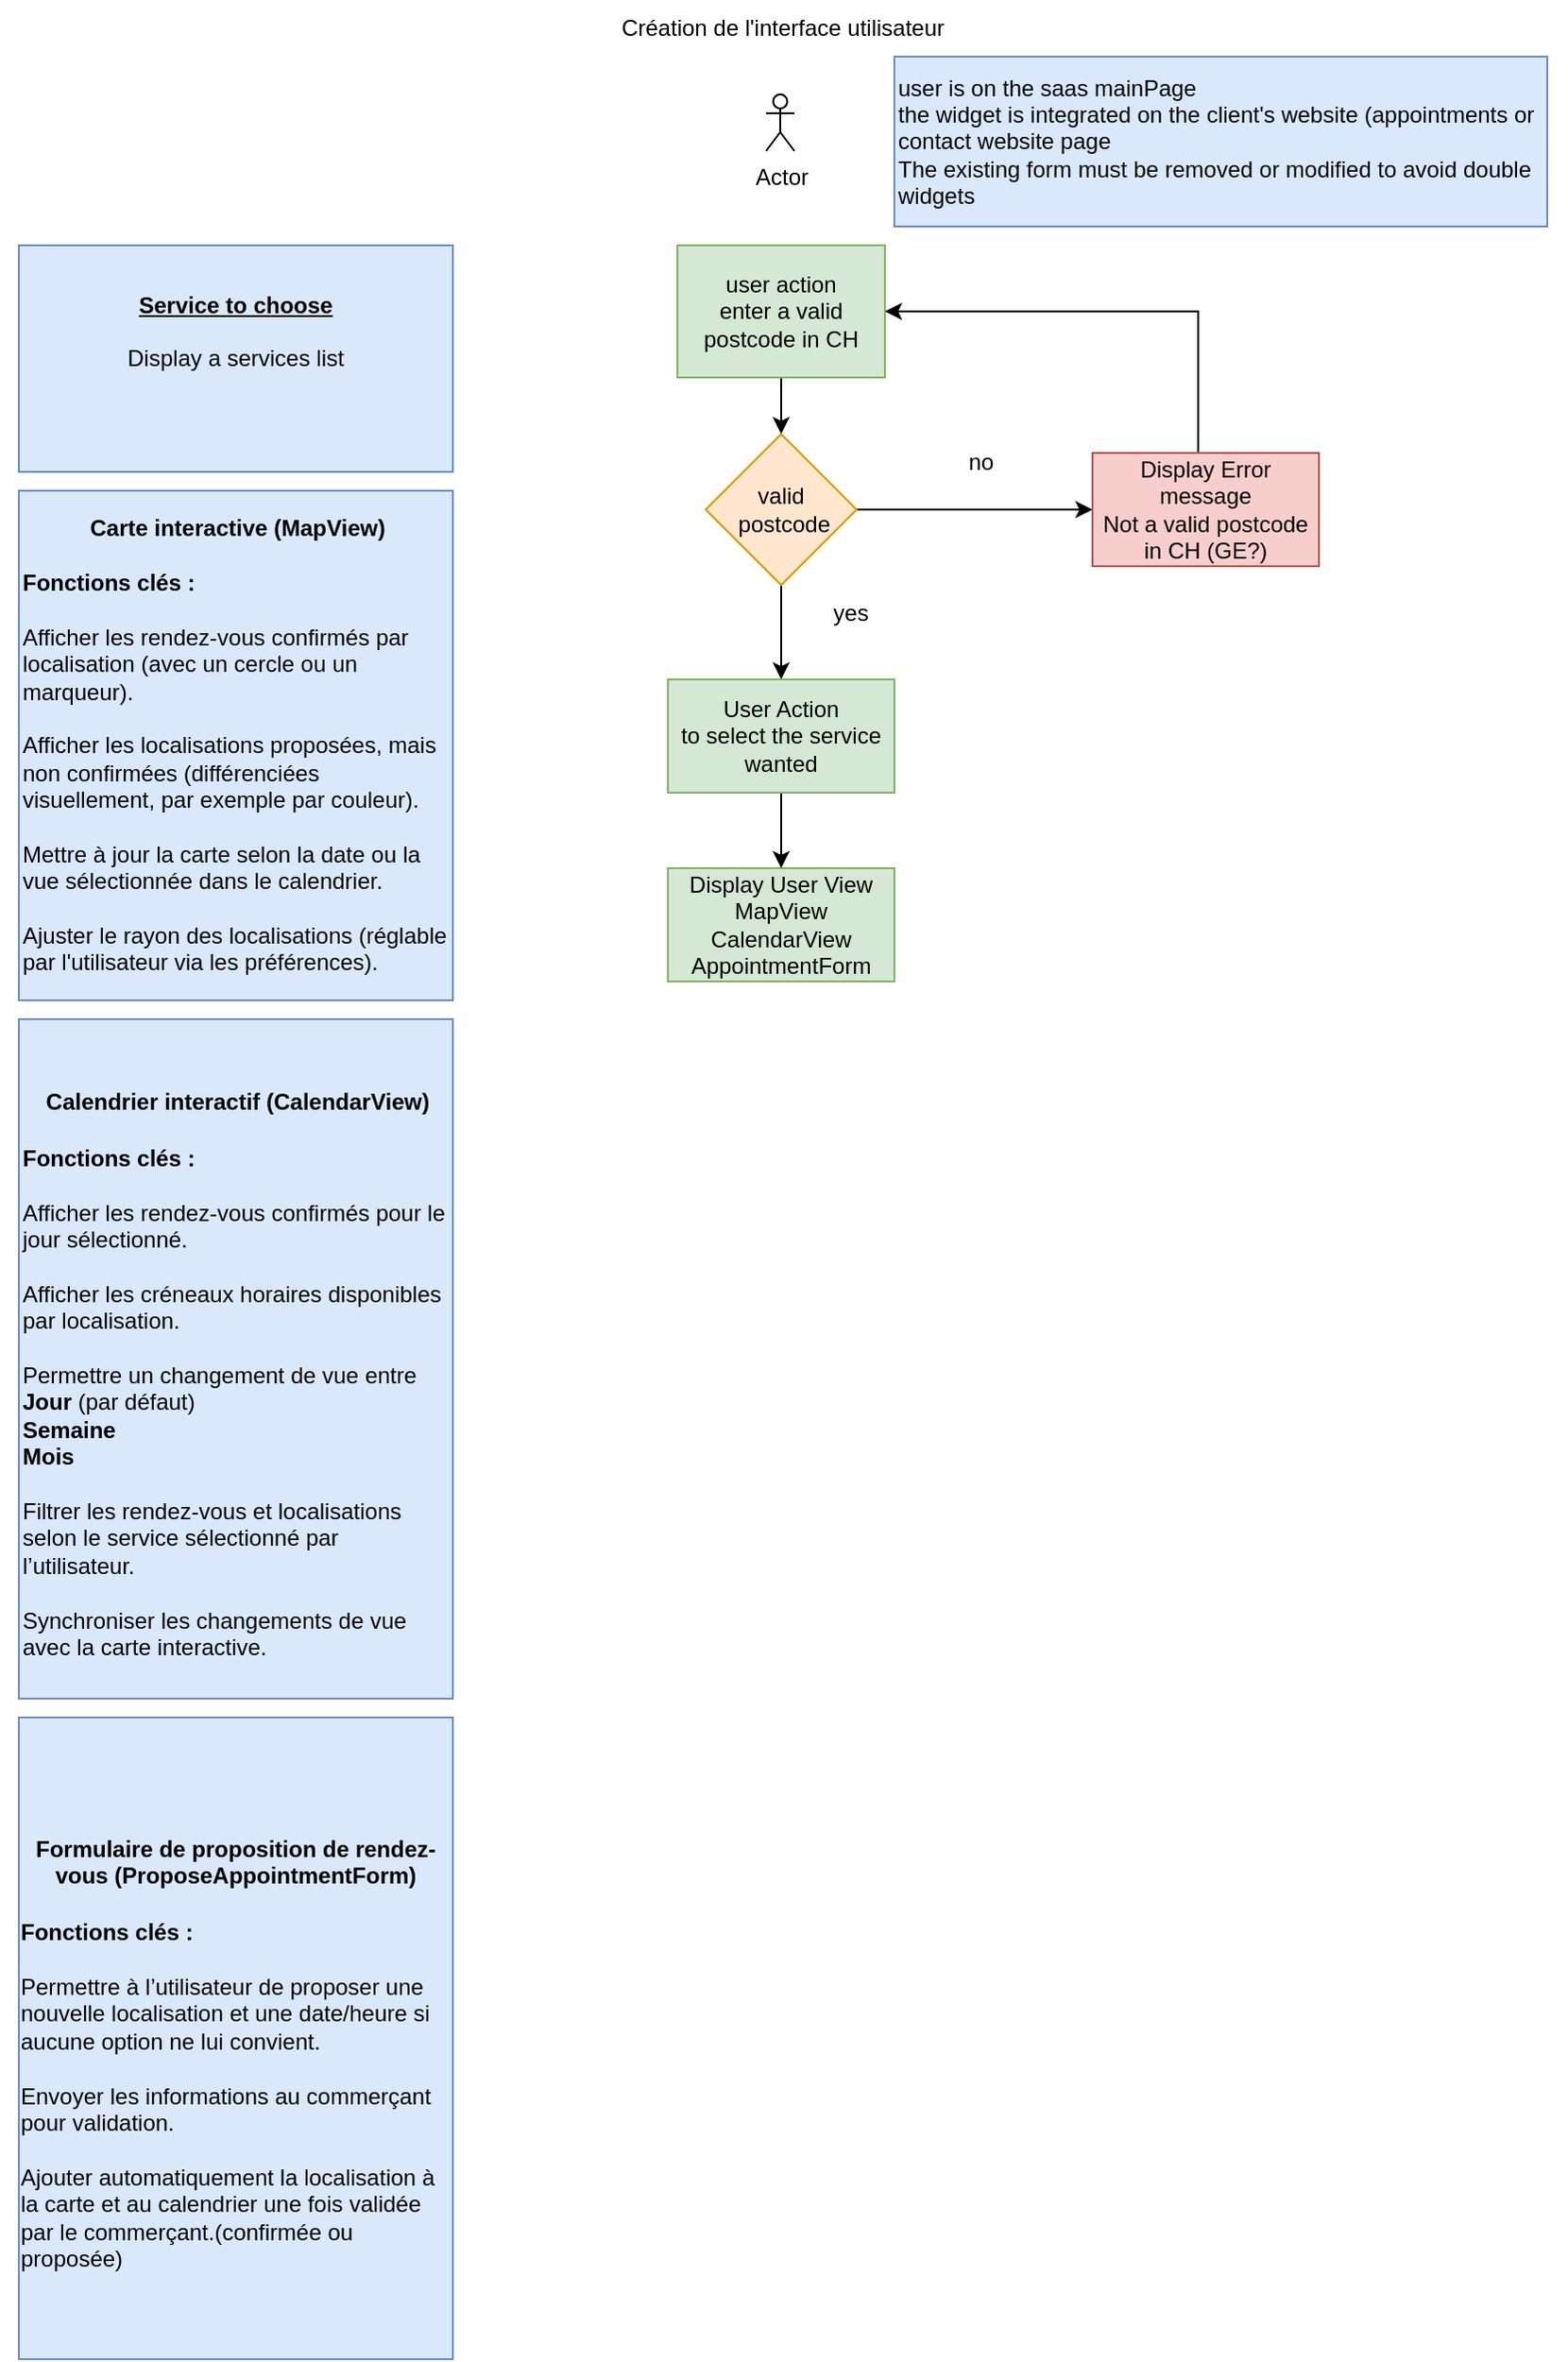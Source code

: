 <mxfile version="24.8.3" pages="2">
  <diagram name="Page-1" id="61cz8CHmRv7663_EVyxC">
    <mxGraphModel dx="1170" dy="1049" grid="1" gridSize="10" guides="1" tooltips="1" connect="1" arrows="1" fold="1" page="1" pageScale="1" pageWidth="827" pageHeight="1169" math="0" shadow="0">
      <root>
        <mxCell id="0" />
        <mxCell id="1" parent="0" />
        <mxCell id="LNqb5LaYsdVi2xkR0rdf-2" value="Création de l&#39;interface utilisateur" style="text;html=1;align=center;verticalAlign=middle;whiteSpace=wrap;rounded=0;" vertex="1" parent="1">
          <mxGeometry y="30" width="830" height="30" as="geometry" />
        </mxCell>
        <mxCell id="e5xcE8FNcw1IygjeuWAt-2" value="Actor" style="shape=umlActor;verticalLabelPosition=bottom;verticalAlign=top;html=1;outlineConnect=0;" vertex="1" parent="1">
          <mxGeometry x="406" y="80" width="15" height="30" as="geometry" />
        </mxCell>
        <mxCell id="e5xcE8FNcw1IygjeuWAt-4" value="user is on the saas mainPage&lt;div&gt;the widget is integrated on the client&#39;s website (appointments or contact website page&lt;/div&gt;&lt;div&gt;The existing form must be removed or modified to avoid double widgets&lt;/div&gt;" style="text;html=1;align=left;verticalAlign=middle;whiteSpace=wrap;rounded=0;fillColor=#dae8fc;strokeColor=#6c8ebf;" vertex="1" parent="1">
          <mxGeometry x="474" y="60" width="346" height="90" as="geometry" />
        </mxCell>
        <mxCell id="e5xcE8FNcw1IygjeuWAt-10" style="edgeStyle=orthogonalEdgeStyle;rounded=0;orthogonalLoop=1;jettySize=auto;html=1;exitX=0.5;exitY=1;exitDx=0;exitDy=0;entryX=0.5;entryY=0;entryDx=0;entryDy=0;" edge="1" parent="1" source="e5xcE8FNcw1IygjeuWAt-5" target="e5xcE8FNcw1IygjeuWAt-8">
          <mxGeometry relative="1" as="geometry" />
        </mxCell>
        <mxCell id="e5xcE8FNcw1IygjeuWAt-5" value="user action&lt;div&gt;enter a valid postcode in CH&lt;/div&gt;" style="text;html=1;align=center;verticalAlign=middle;whiteSpace=wrap;rounded=0;fillColor=#d5e8d4;strokeColor=#82b366;" vertex="1" parent="1">
          <mxGeometry x="359" y="160" width="110" height="70" as="geometry" />
        </mxCell>
        <mxCell id="e5xcE8FNcw1IygjeuWAt-19" style="edgeStyle=orthogonalEdgeStyle;rounded=0;orthogonalLoop=1;jettySize=auto;html=1;exitX=1;exitY=0.5;exitDx=0;exitDy=0;entryX=0;entryY=0.5;entryDx=0;entryDy=0;" edge="1" parent="1" source="e5xcE8FNcw1IygjeuWAt-8" target="e5xcE8FNcw1IygjeuWAt-15">
          <mxGeometry relative="1" as="geometry" />
        </mxCell>
        <mxCell id="e5xcE8FNcw1IygjeuWAt-25" value="" style="edgeStyle=orthogonalEdgeStyle;rounded=0;orthogonalLoop=1;jettySize=auto;html=1;" edge="1" parent="1" source="e5xcE8FNcw1IygjeuWAt-8" target="e5xcE8FNcw1IygjeuWAt-24">
          <mxGeometry relative="1" as="geometry" />
        </mxCell>
        <mxCell id="e5xcE8FNcw1IygjeuWAt-8" value="valid&lt;div&gt;&lt;span style=&quot;background-color: initial;&quot;&gt;&amp;nbsp;postcode&lt;/span&gt;&lt;/div&gt;" style="rhombus;whiteSpace=wrap;html=1;fillColor=#ffe6cc;strokeColor=#d79b00;" vertex="1" parent="1">
          <mxGeometry x="374" y="260" width="80" height="80" as="geometry" />
        </mxCell>
        <mxCell id="e5xcE8FNcw1IygjeuWAt-11" value="Display User View&lt;div&gt;MapView&lt;/div&gt;&lt;div&gt;CalendarView&lt;/div&gt;&lt;div&gt;AppointmentForm&lt;/div&gt;" style="whiteSpace=wrap;html=1;fillColor=#d5e8d4;strokeColor=#82b366;" vertex="1" parent="1">
          <mxGeometry x="354" y="490" width="120" height="60" as="geometry" />
        </mxCell>
        <mxCell id="e5xcE8FNcw1IygjeuWAt-13" value="yes" style="text;html=1;align=center;verticalAlign=middle;whiteSpace=wrap;rounded=0;" vertex="1" parent="1">
          <mxGeometry x="421" y="340" width="60" height="30" as="geometry" />
        </mxCell>
        <mxCell id="e5xcE8FNcw1IygjeuWAt-14" value="no" style="text;html=1;align=center;verticalAlign=middle;whiteSpace=wrap;rounded=0;" vertex="1" parent="1">
          <mxGeometry x="490" y="260" width="60" height="30" as="geometry" />
        </mxCell>
        <mxCell id="e5xcE8FNcw1IygjeuWAt-17" style="edgeStyle=orthogonalEdgeStyle;rounded=0;orthogonalLoop=1;jettySize=auto;html=1;" edge="1" parent="1" target="e5xcE8FNcw1IygjeuWAt-5">
          <mxGeometry relative="1" as="geometry">
            <mxPoint x="635" y="270" as="sourcePoint" />
            <mxPoint x="474" y="195" as="targetPoint" />
            <Array as="points">
              <mxPoint x="635" y="195" />
            </Array>
          </mxGeometry>
        </mxCell>
        <mxCell id="e5xcE8FNcw1IygjeuWAt-15" value="Display Error message&lt;div&gt;Not a valid postcode in CH (GE?)&lt;/div&gt;" style="whiteSpace=wrap;html=1;fillColor=#f8cecc;strokeColor=#b85450;" vertex="1" parent="1">
          <mxGeometry x="579" y="270" width="120" height="60" as="geometry" />
        </mxCell>
        <mxCell id="e5xcE8FNcw1IygjeuWAt-23" value="&lt;br&gt;&lt;h4&gt;&lt;strong&gt;Formulaire de proposition de rendez-vous (ProposeAppointmentForm)&lt;/strong&gt;&lt;/h4&gt;&lt;strong style=&quot;background-color: initial;&quot;&gt;&lt;div style=&quot;text-align: left;&quot;&gt;&lt;strong style=&quot;background-color: initial;&quot;&gt;Fonctions clés :&lt;/strong&gt;&lt;/div&gt;&lt;div style=&quot;text-align: left;&quot;&gt;&lt;strong style=&quot;background-color: initial;&quot;&gt;&lt;br&gt;&lt;/strong&gt;&lt;/div&gt;&lt;div style=&quot;text-align: left;&quot;&gt;&lt;span style=&quot;background-color: initial; font-weight: normal;&quot;&gt;Permettre à l’utilisateur de proposer une nouvelle localisation et une date/heure si aucune option ne lui convient.&lt;/span&gt;&lt;/div&gt;&lt;div style=&quot;text-align: left;&quot;&gt;&lt;span style=&quot;background-color: initial; font-weight: normal;&quot;&gt;&lt;br&gt;&lt;/span&gt;&lt;/div&gt;&lt;/strong&gt;&lt;span style=&quot;background-color: initial;&quot;&gt;&lt;div style=&quot;text-align: left;&quot;&gt;&lt;span style=&quot;background-color: initial;&quot;&gt;Envoyer les informations au commerçant pour validation.&lt;/span&gt;&lt;/div&gt;&lt;div style=&quot;text-align: left;&quot;&gt;&lt;span style=&quot;background-color: initial;&quot;&gt;&lt;br&gt;&lt;/span&gt;&lt;/div&gt;&lt;/span&gt;&lt;span style=&quot;background-color: initial;&quot;&gt;&lt;div style=&quot;text-align: left;&quot;&gt;&lt;span style=&quot;background-color: initial;&quot;&gt;Ajouter automatiquement la localisation à la carte et au calendrier une fois validée par le commerçant.(confirmée ou proposée)&lt;/span&gt;&lt;/div&gt;&lt;/span&gt;&lt;div style=&quot;text-align: left;&quot;&gt;&lt;br&gt;&lt;/div&gt;" style="text;html=1;align=center;verticalAlign=middle;whiteSpace=wrap;rounded=0;fillColor=#dae8fc;strokeColor=#6c8ebf;" vertex="1" parent="1">
          <mxGeometry x="10" y="940" width="230" height="340" as="geometry" />
        </mxCell>
        <mxCell id="e5xcE8FNcw1IygjeuWAt-27" value="" style="edgeStyle=orthogonalEdgeStyle;rounded=0;orthogonalLoop=1;jettySize=auto;html=1;" edge="1" parent="1" source="e5xcE8FNcw1IygjeuWAt-24" target="e5xcE8FNcw1IygjeuWAt-11">
          <mxGeometry relative="1" as="geometry" />
        </mxCell>
        <mxCell id="e5xcE8FNcw1IygjeuWAt-24" value="User Action&lt;div&gt;to select the service wanted&lt;/div&gt;" style="whiteSpace=wrap;html=1;fillColor=#d5e8d4;strokeColor=#82b366;" vertex="1" parent="1">
          <mxGeometry x="354" y="390" width="120" height="60" as="geometry" />
        </mxCell>
        <mxCell id="e5xcE8FNcw1IygjeuWAt-26" value="&lt;b&gt;&lt;u&gt;Service to choose&lt;/u&gt;&lt;/b&gt;&lt;br&gt;&lt;div&gt;&lt;br&gt;&lt;/div&gt;&lt;div&gt;Display a services list&lt;/div&gt;&lt;div&gt;&lt;br&gt;&lt;/div&gt;&lt;div&gt;&lt;br&gt;&lt;/div&gt;" style="text;html=1;align=center;verticalAlign=middle;whiteSpace=wrap;rounded=0;fillColor=#dae8fc;strokeColor=#6c8ebf;" vertex="1" parent="1">
          <mxGeometry x="10" y="160" width="230" height="120" as="geometry" />
        </mxCell>
        <mxCell id="e5xcE8FNcw1IygjeuWAt-28" value="&lt;div style=&quot;text-align: center;&quot;&gt;&lt;strong style=&quot;background-color: initial;&quot;&gt;Carte interactive (MapView)&lt;/strong&gt;&lt;/div&gt;&lt;div style=&quot;text-align: center;&quot;&gt;&lt;strong style=&quot;background-color: initial;&quot;&gt;&lt;br&gt;&lt;/strong&gt;&lt;/div&gt;&lt;strong style=&quot;background-color: initial;&quot;&gt;Fonctions clés :&lt;/strong&gt;&lt;div&gt;&lt;b&gt;&lt;br&gt;&lt;/b&gt;&lt;div&gt;&lt;span style=&quot;background-color: initial;&quot;&gt;Afficher les rendez-vous confirmés par localisation (avec un cercle ou un marqueur).&lt;/span&gt;&lt;/div&gt;&lt;div&gt;&lt;br&gt;&lt;span style=&quot;background-color: initial;&quot;&gt;Afficher les localisations proposées, mais non confirmées (différenciées visuellement, par exemple par couleur).&lt;/span&gt;&lt;/div&gt;&lt;div&gt;&lt;br&gt;&lt;span style=&quot;background-color: initial;&quot;&gt;Mettre à jour la carte selon la date ou la vue sélectionnée dans le calendrier.&lt;/span&gt;&lt;/div&gt;&lt;div&gt;&lt;br&gt;&lt;span style=&quot;background-color: initial;&quot;&gt;Ajuster le rayon des localisations (réglable par l&#39;utilisateur via les préférences).&lt;/span&gt;&lt;/div&gt;&lt;/div&gt;" style="text;html=1;align=left;verticalAlign=middle;whiteSpace=wrap;rounded=0;fillColor=#dae8fc;strokeColor=#6c8ebf;" vertex="1" parent="1">
          <mxGeometry x="10" y="290" width="230" height="270" as="geometry" />
        </mxCell>
        <mxCell id="e5xcE8FNcw1IygjeuWAt-29" value="&lt;div style=&quot;&quot;&gt;&lt;h4 style=&quot;text-align: center;&quot;&gt;&lt;strong&gt;Calendrier interactif (CalendarView)&lt;/strong&gt;&lt;/h4&gt;&lt;strong style=&quot;background-color: initial;&quot;&gt;Fonctions clés :&lt;/strong&gt;&lt;/div&gt;&lt;div style=&quot;&quot;&gt;&lt;strong style=&quot;background-color: initial;&quot;&gt;&lt;br&gt;&lt;/strong&gt;&lt;/div&gt;&lt;div style=&quot;&quot;&gt;&lt;span style=&quot;background-color: initial;&quot;&gt;Afficher les rendez-vous confirmés pour le jour sélectionné.&lt;/span&gt;&lt;/div&gt;&lt;div style=&quot;&quot;&gt;&lt;br&gt;&lt;span style=&quot;background-color: initial;&quot;&gt;Afficher les créneaux horaires disponibles par localisation.&lt;/span&gt;&lt;/div&gt;&lt;div style=&quot;&quot;&gt;&lt;br&gt;&lt;span style=&quot;background-color: initial;&quot;&gt;Permettre un changement de vue entre &lt;/span&gt;&lt;strong style=&quot;background-color: initial;&quot;&gt;Jour&lt;/strong&gt;&lt;span style=&quot;background-color: initial;&quot;&gt; (par défaut)&lt;/span&gt;&lt;br&gt;&lt;strong style=&quot;background-color: initial;&quot;&gt;Semaine&lt;/strong&gt;&lt;br&gt;&lt;strong style=&quot;background-color: initial;&quot;&gt;Mois&lt;/strong&gt;&lt;/div&gt;&lt;div style=&quot;&quot;&gt;&lt;b&gt;&lt;br&gt;&lt;/b&gt;&lt;span style=&quot;background-color: initial;&quot;&gt;Filtrer les rendez-vous et localisations selon le service sélectionné par l’utilisateur.&lt;/span&gt;&lt;/div&gt;&lt;div style=&quot;&quot;&gt;&lt;br&gt;&lt;span style=&quot;background-color: initial;&quot;&gt;Synchroniser les changements de vue avec la carte interactive.&lt;/span&gt;&lt;/div&gt;" style="text;html=1;align=left;verticalAlign=middle;whiteSpace=wrap;rounded=0;fillColor=#dae8fc;strokeColor=#6c8ebf;" vertex="1" parent="1">
          <mxGeometry x="10" y="570" width="230" height="360" as="geometry" />
        </mxCell>
      </root>
    </mxGraphModel>
  </diagram>
  <diagram id="qoHrRQ_AduoFjs8aasdx" name="Page-2">
    <mxGraphModel dx="1228" dy="1101" grid="1" gridSize="10" guides="1" tooltips="1" connect="1" arrows="1" fold="1" page="1" pageScale="1" pageWidth="827" pageHeight="1169" math="0" shadow="0">
      <root>
        <mxCell id="0" />
        <mxCell id="1" parent="0" />
        <mxCell id="bDPXtmPTGtZuU55x4_E4-1" value="Création de l&#39;interface admin du logiciel" style="text;html=1;align=center;verticalAlign=middle;whiteSpace=wrap;rounded=0;" vertex="1" parent="1">
          <mxGeometry y="20" width="830" height="30" as="geometry" />
        </mxCell>
      </root>
    </mxGraphModel>
  </diagram>
</mxfile>
